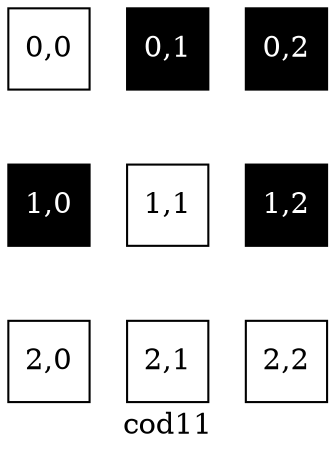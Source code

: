 digraph{ 
label=cod11
edge[dir="none" style=invisible]
	0[label="0,0",shape=square,style=filled, fillcolor=white,fontcolor=black];
	1[label="0,1",shape=square,style=filled, fillcolor=black, group=1,fontcolor=white];
	2[label="0,2",shape=square,style=filled, fillcolor=black, group=2,fontcolor=white];
	3[label="1,0",shape=square,style=filled, fillcolor=black, group=0,fontcolor=white];
	4[label="1,1",shape=square,style=filled, fillcolor=white, group=1,fontcolor=black];
	5[label="1,2",shape=square,style=filled, fillcolor=black, group=2,fontcolor=white];
	6[label="2,0",shape=square,style=filled, fillcolor=white, group=0,fontcolor=black];
	7[label="2,1",shape=square,style=filled, fillcolor=white, group=1,fontcolor=black];
	8[label="2,2",shape=square,style=filled, fillcolor=white, group=2,fontcolor=black];
0->1->2
0->3->4->5
3->6->7->8

{rank = same;0;1;2;}
{rank = same;3;4;5;}
{rank = same;6;7;8;}
}